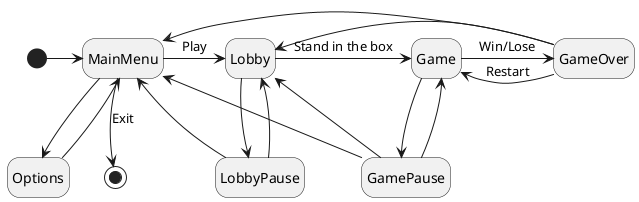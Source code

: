 ﻿@startuml
'' SceneFlow
hide empty description

[*] -> MainMenu
MainMenu -> Lobby : Play
MainMenu --> Options
Options --> MainMenu
MainMenu --> [*] : Exit

Lobby -> Game : Stand in the box
Lobby --> LobbyPause
LobbyPause --> Lobby
LobbyPause --> MainMenu

Game -> GameOver : Win/Lose
Game --> GamePause
GamePause --> Game
GamePause --> Lobby
GamePause --> MainMenu

GameOver -> Game : Restart
GameOver -> MainMenu
GameOver -> Lobby

@enduml